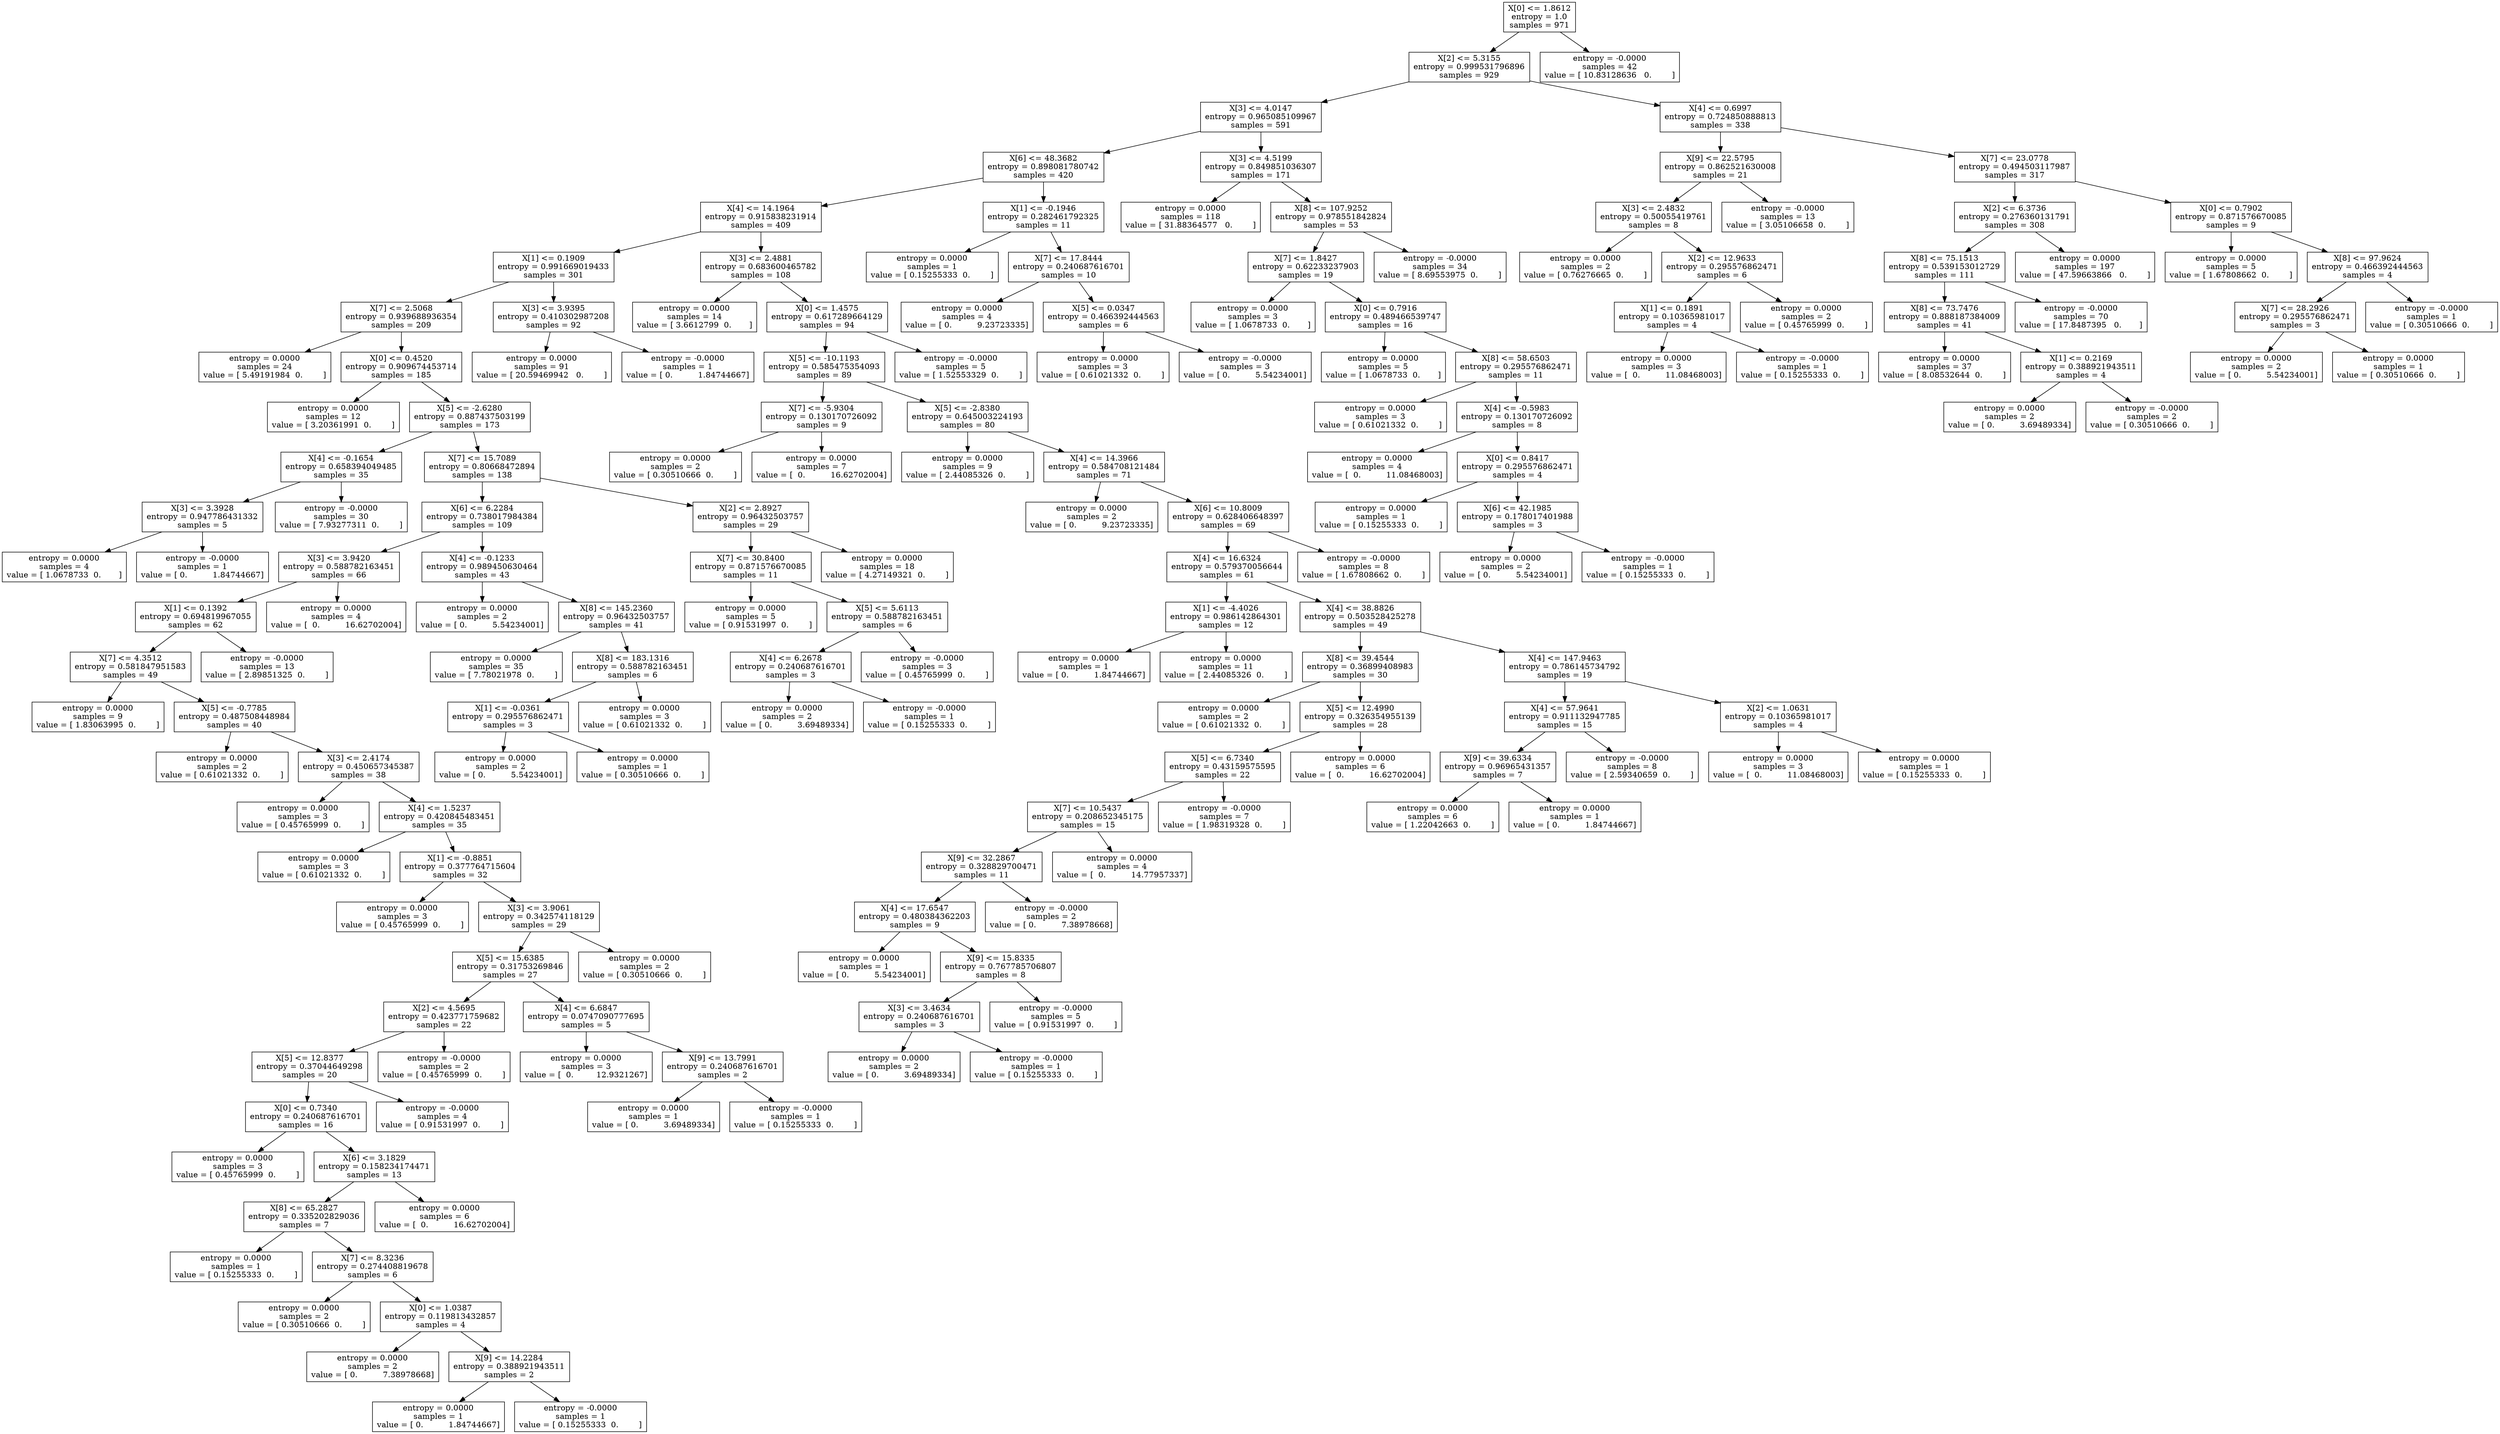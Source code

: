 digraph Tree {
0 [label="X[0] <= 1.8612\nentropy = 1.0\nsamples = 971", shape="box"] ;
1 [label="X[2] <= 5.3155\nentropy = 0.999531796896\nsamples = 929", shape="box"] ;
0 -> 1 ;
2 [label="X[3] <= 4.0147\nentropy = 0.965085109967\nsamples = 591", shape="box"] ;
1 -> 2 ;
3 [label="X[6] <= 48.3682\nentropy = 0.898081780742\nsamples = 420", shape="box"] ;
2 -> 3 ;
4 [label="X[4] <= 14.1964\nentropy = 0.915838231914\nsamples = 409", shape="box"] ;
3 -> 4 ;
5 [label="X[1] <= 0.1909\nentropy = 0.991669019433\nsamples = 301", shape="box"] ;
4 -> 5 ;
6 [label="X[7] <= 2.5068\nentropy = 0.939688936354\nsamples = 209", shape="box"] ;
5 -> 6 ;
7 [label="entropy = 0.0000\nsamples = 24\nvalue = [ 5.49191984  0.        ]", shape="box"] ;
6 -> 7 ;
8 [label="X[0] <= 0.4520\nentropy = 0.909674453714\nsamples = 185", shape="box"] ;
6 -> 8 ;
9 [label="entropy = 0.0000\nsamples = 12\nvalue = [ 3.20361991  0.        ]", shape="box"] ;
8 -> 9 ;
10 [label="X[5] <= -2.6280\nentropy = 0.887437503199\nsamples = 173", shape="box"] ;
8 -> 10 ;
11 [label="X[4] <= -0.1654\nentropy = 0.658394049485\nsamples = 35", shape="box"] ;
10 -> 11 ;
12 [label="X[3] <= 3.3928\nentropy = 0.947786431332\nsamples = 5", shape="box"] ;
11 -> 12 ;
13 [label="entropy = 0.0000\nsamples = 4\nvalue = [ 1.0678733  0.       ]", shape="box"] ;
12 -> 13 ;
14 [label="entropy = -0.0000\nsamples = 1\nvalue = [ 0.          1.84744667]", shape="box"] ;
12 -> 14 ;
15 [label="entropy = -0.0000\nsamples = 30\nvalue = [ 7.93277311  0.        ]", shape="box"] ;
11 -> 15 ;
16 [label="X[7] <= 15.7089\nentropy = 0.80668472894\nsamples = 138", shape="box"] ;
10 -> 16 ;
17 [label="X[6] <= 6.2284\nentropy = 0.738017984384\nsamples = 109", shape="box"] ;
16 -> 17 ;
18 [label="X[3] <= 3.9420\nentropy = 0.588782163451\nsamples = 66", shape="box"] ;
17 -> 18 ;
19 [label="X[1] <= 0.1392\nentropy = 0.694819967055\nsamples = 62", shape="box"] ;
18 -> 19 ;
20 [label="X[7] <= 4.3512\nentropy = 0.581847951583\nsamples = 49", shape="box"] ;
19 -> 20 ;
21 [label="entropy = 0.0000\nsamples = 9\nvalue = [ 1.83063995  0.        ]", shape="box"] ;
20 -> 21 ;
22 [label="X[5] <= -0.7785\nentropy = 0.487508448984\nsamples = 40", shape="box"] ;
20 -> 22 ;
23 [label="entropy = 0.0000\nsamples = 2\nvalue = [ 0.61021332  0.        ]", shape="box"] ;
22 -> 23 ;
24 [label="X[3] <= 2.4174\nentropy = 0.450657345387\nsamples = 38", shape="box"] ;
22 -> 24 ;
25 [label="entropy = 0.0000\nsamples = 3\nvalue = [ 0.45765999  0.        ]", shape="box"] ;
24 -> 25 ;
26 [label="X[4] <= 1.5237\nentropy = 0.420845483451\nsamples = 35", shape="box"] ;
24 -> 26 ;
27 [label="entropy = 0.0000\nsamples = 3\nvalue = [ 0.61021332  0.        ]", shape="box"] ;
26 -> 27 ;
28 [label="X[1] <= -0.8851\nentropy = 0.377764715604\nsamples = 32", shape="box"] ;
26 -> 28 ;
29 [label="entropy = 0.0000\nsamples = 3\nvalue = [ 0.45765999  0.        ]", shape="box"] ;
28 -> 29 ;
30 [label="X[3] <= 3.9061\nentropy = 0.342574118129\nsamples = 29", shape="box"] ;
28 -> 30 ;
31 [label="X[5] <= 15.6385\nentropy = 0.31753269846\nsamples = 27", shape="box"] ;
30 -> 31 ;
32 [label="X[2] <= 4.5695\nentropy = 0.423771759682\nsamples = 22", shape="box"] ;
31 -> 32 ;
33 [label="X[5] <= 12.8377\nentropy = 0.37044649298\nsamples = 20", shape="box"] ;
32 -> 33 ;
34 [label="X[0] <= 0.7340\nentropy = 0.240687616701\nsamples = 16", shape="box"] ;
33 -> 34 ;
35 [label="entropy = 0.0000\nsamples = 3\nvalue = [ 0.45765999  0.        ]", shape="box"] ;
34 -> 35 ;
36 [label="X[6] <= 3.1829\nentropy = 0.158234174471\nsamples = 13", shape="box"] ;
34 -> 36 ;
37 [label="X[8] <= 65.2827\nentropy = 0.335202829036\nsamples = 7", shape="box"] ;
36 -> 37 ;
38 [label="entropy = 0.0000\nsamples = 1\nvalue = [ 0.15255333  0.        ]", shape="box"] ;
37 -> 38 ;
39 [label="X[7] <= 8.3236\nentropy = 0.274408819678\nsamples = 6", shape="box"] ;
37 -> 39 ;
40 [label="entropy = 0.0000\nsamples = 2\nvalue = [ 0.30510666  0.        ]", shape="box"] ;
39 -> 40 ;
41 [label="X[0] <= 1.0387\nentropy = 0.119813432857\nsamples = 4", shape="box"] ;
39 -> 41 ;
42 [label="entropy = 0.0000\nsamples = 2\nvalue = [ 0.          7.38978668]", shape="box"] ;
41 -> 42 ;
43 [label="X[9] <= 14.2284\nentropy = 0.388921943511\nsamples = 2", shape="box"] ;
41 -> 43 ;
44 [label="entropy = 0.0000\nsamples = 1\nvalue = [ 0.          1.84744667]", shape="box"] ;
43 -> 44 ;
45 [label="entropy = -0.0000\nsamples = 1\nvalue = [ 0.15255333  0.        ]", shape="box"] ;
43 -> 45 ;
46 [label="entropy = 0.0000\nsamples = 6\nvalue = [  0.          16.62702004]", shape="box"] ;
36 -> 46 ;
47 [label="entropy = -0.0000\nsamples = 4\nvalue = [ 0.91531997  0.        ]", shape="box"] ;
33 -> 47 ;
48 [label="entropy = -0.0000\nsamples = 2\nvalue = [ 0.45765999  0.        ]", shape="box"] ;
32 -> 48 ;
49 [label="X[4] <= 6.6847\nentropy = 0.0747090777695\nsamples = 5", shape="box"] ;
31 -> 49 ;
50 [label="entropy = 0.0000\nsamples = 3\nvalue = [  0.         12.9321267]", shape="box"] ;
49 -> 50 ;
51 [label="X[9] <= 13.7991\nentropy = 0.240687616701\nsamples = 2", shape="box"] ;
49 -> 51 ;
52 [label="entropy = 0.0000\nsamples = 1\nvalue = [ 0.          3.69489334]", shape="box"] ;
51 -> 52 ;
53 [label="entropy = -0.0000\nsamples = 1\nvalue = [ 0.15255333  0.        ]", shape="box"] ;
51 -> 53 ;
54 [label="entropy = 0.0000\nsamples = 2\nvalue = [ 0.30510666  0.        ]", shape="box"] ;
30 -> 54 ;
55 [label="entropy = -0.0000\nsamples = 13\nvalue = [ 2.89851325  0.        ]", shape="box"] ;
19 -> 55 ;
56 [label="entropy = 0.0000\nsamples = 4\nvalue = [  0.          16.62702004]", shape="box"] ;
18 -> 56 ;
57 [label="X[4] <= -0.1233\nentropy = 0.989450630464\nsamples = 43", shape="box"] ;
17 -> 57 ;
58 [label="entropy = 0.0000\nsamples = 2\nvalue = [ 0.          5.54234001]", shape="box"] ;
57 -> 58 ;
59 [label="X[8] <= 145.2360\nentropy = 0.96432503757\nsamples = 41", shape="box"] ;
57 -> 59 ;
60 [label="entropy = 0.0000\nsamples = 35\nvalue = [ 7.78021978  0.        ]", shape="box"] ;
59 -> 60 ;
61 [label="X[8] <= 183.1316\nentropy = 0.588782163451\nsamples = 6", shape="box"] ;
59 -> 61 ;
62 [label="X[1] <= -0.0361\nentropy = 0.295576862471\nsamples = 3", shape="box"] ;
61 -> 62 ;
63 [label="entropy = 0.0000\nsamples = 2\nvalue = [ 0.          5.54234001]", shape="box"] ;
62 -> 63 ;
64 [label="entropy = 0.0000\nsamples = 1\nvalue = [ 0.30510666  0.        ]", shape="box"] ;
62 -> 64 ;
65 [label="entropy = 0.0000\nsamples = 3\nvalue = [ 0.61021332  0.        ]", shape="box"] ;
61 -> 65 ;
66 [label="X[2] <= 2.8927\nentropy = 0.96432503757\nsamples = 29", shape="box"] ;
16 -> 66 ;
67 [label="X[7] <= 30.8400\nentropy = 0.871576670085\nsamples = 11", shape="box"] ;
66 -> 67 ;
68 [label="entropy = 0.0000\nsamples = 5\nvalue = [ 0.91531997  0.        ]", shape="box"] ;
67 -> 68 ;
69 [label="X[5] <= 5.6113\nentropy = 0.588782163451\nsamples = 6", shape="box"] ;
67 -> 69 ;
70 [label="X[4] <= 6.2678\nentropy = 0.240687616701\nsamples = 3", shape="box"] ;
69 -> 70 ;
71 [label="entropy = 0.0000\nsamples = 2\nvalue = [ 0.          3.69489334]", shape="box"] ;
70 -> 71 ;
72 [label="entropy = -0.0000\nsamples = 1\nvalue = [ 0.15255333  0.        ]", shape="box"] ;
70 -> 72 ;
73 [label="entropy = -0.0000\nsamples = 3\nvalue = [ 0.45765999  0.        ]", shape="box"] ;
69 -> 73 ;
74 [label="entropy = 0.0000\nsamples = 18\nvalue = [ 4.27149321  0.        ]", shape="box"] ;
66 -> 74 ;
75 [label="X[3] <= 3.9395\nentropy = 0.410302987208\nsamples = 92", shape="box"] ;
5 -> 75 ;
76 [label="entropy = 0.0000\nsamples = 91\nvalue = [ 20.59469942   0.        ]", shape="box"] ;
75 -> 76 ;
77 [label="entropy = -0.0000\nsamples = 1\nvalue = [ 0.          1.84744667]", shape="box"] ;
75 -> 77 ;
78 [label="X[3] <= 2.4881\nentropy = 0.683600465782\nsamples = 108", shape="box"] ;
4 -> 78 ;
79 [label="entropy = 0.0000\nsamples = 14\nvalue = [ 3.6612799  0.       ]", shape="box"] ;
78 -> 79 ;
80 [label="X[0] <= 1.4575\nentropy = 0.617289664129\nsamples = 94", shape="box"] ;
78 -> 80 ;
81 [label="X[5] <= -10.1193\nentropy = 0.585475354093\nsamples = 89", shape="box"] ;
80 -> 81 ;
82 [label="X[7] <= -5.9304\nentropy = 0.130170726092\nsamples = 9", shape="box"] ;
81 -> 82 ;
83 [label="entropy = 0.0000\nsamples = 2\nvalue = [ 0.30510666  0.        ]", shape="box"] ;
82 -> 83 ;
84 [label="entropy = 0.0000\nsamples = 7\nvalue = [  0.          16.62702004]", shape="box"] ;
82 -> 84 ;
85 [label="X[5] <= -2.8380\nentropy = 0.645003224193\nsamples = 80", shape="box"] ;
81 -> 85 ;
86 [label="entropy = 0.0000\nsamples = 9\nvalue = [ 2.44085326  0.        ]", shape="box"] ;
85 -> 86 ;
87 [label="X[4] <= 14.3966\nentropy = 0.584708121484\nsamples = 71", shape="box"] ;
85 -> 87 ;
88 [label="entropy = 0.0000\nsamples = 2\nvalue = [ 0.          9.23723335]", shape="box"] ;
87 -> 88 ;
89 [label="X[6] <= 10.8009\nentropy = 0.628406648397\nsamples = 69", shape="box"] ;
87 -> 89 ;
90 [label="X[4] <= 16.6324\nentropy = 0.579370056644\nsamples = 61", shape="box"] ;
89 -> 90 ;
91 [label="X[1] <= -4.4026\nentropy = 0.986142864301\nsamples = 12", shape="box"] ;
90 -> 91 ;
92 [label="entropy = 0.0000\nsamples = 1\nvalue = [ 0.          1.84744667]", shape="box"] ;
91 -> 92 ;
93 [label="entropy = 0.0000\nsamples = 11\nvalue = [ 2.44085326  0.        ]", shape="box"] ;
91 -> 93 ;
94 [label="X[4] <= 38.8826\nentropy = 0.503528425278\nsamples = 49", shape="box"] ;
90 -> 94 ;
95 [label="X[8] <= 39.4544\nentropy = 0.36899408983\nsamples = 30", shape="box"] ;
94 -> 95 ;
96 [label="entropy = 0.0000\nsamples = 2\nvalue = [ 0.61021332  0.        ]", shape="box"] ;
95 -> 96 ;
97 [label="X[5] <= 12.4990\nentropy = 0.326354955139\nsamples = 28", shape="box"] ;
95 -> 97 ;
98 [label="X[5] <= 6.7340\nentropy = 0.43159575595\nsamples = 22", shape="box"] ;
97 -> 98 ;
99 [label="X[7] <= 10.5437\nentropy = 0.208652345175\nsamples = 15", shape="box"] ;
98 -> 99 ;
100 [label="X[9] <= 32.2867\nentropy = 0.328829700471\nsamples = 11", shape="box"] ;
99 -> 100 ;
101 [label="X[4] <= 17.6547\nentropy = 0.480384362203\nsamples = 9", shape="box"] ;
100 -> 101 ;
102 [label="entropy = 0.0000\nsamples = 1\nvalue = [ 0.          5.54234001]", shape="box"] ;
101 -> 102 ;
103 [label="X[9] <= 15.8335\nentropy = 0.767785706807\nsamples = 8", shape="box"] ;
101 -> 103 ;
104 [label="X[3] <= 3.4634\nentropy = 0.240687616701\nsamples = 3", shape="box"] ;
103 -> 104 ;
105 [label="entropy = 0.0000\nsamples = 2\nvalue = [ 0.          3.69489334]", shape="box"] ;
104 -> 105 ;
106 [label="entropy = -0.0000\nsamples = 1\nvalue = [ 0.15255333  0.        ]", shape="box"] ;
104 -> 106 ;
107 [label="entropy = -0.0000\nsamples = 5\nvalue = [ 0.91531997  0.        ]", shape="box"] ;
103 -> 107 ;
108 [label="entropy = -0.0000\nsamples = 2\nvalue = [ 0.          7.38978668]", shape="box"] ;
100 -> 108 ;
109 [label="entropy = 0.0000\nsamples = 4\nvalue = [  0.          14.77957337]", shape="box"] ;
99 -> 109 ;
110 [label="entropy = -0.0000\nsamples = 7\nvalue = [ 1.98319328  0.        ]", shape="box"] ;
98 -> 110 ;
111 [label="entropy = 0.0000\nsamples = 6\nvalue = [  0.          16.62702004]", shape="box"] ;
97 -> 111 ;
112 [label="X[4] <= 147.9463\nentropy = 0.786145734792\nsamples = 19", shape="box"] ;
94 -> 112 ;
113 [label="X[4] <= 57.9641\nentropy = 0.911132947785\nsamples = 15", shape="box"] ;
112 -> 113 ;
114 [label="X[9] <= 39.6334\nentropy = 0.96965431357\nsamples = 7", shape="box"] ;
113 -> 114 ;
115 [label="entropy = 0.0000\nsamples = 6\nvalue = [ 1.22042663  0.        ]", shape="box"] ;
114 -> 115 ;
116 [label="entropy = 0.0000\nsamples = 1\nvalue = [ 0.          1.84744667]", shape="box"] ;
114 -> 116 ;
117 [label="entropy = -0.0000\nsamples = 8\nvalue = [ 2.59340659  0.        ]", shape="box"] ;
113 -> 117 ;
118 [label="X[2] <= 1.0631\nentropy = 0.10365981017\nsamples = 4", shape="box"] ;
112 -> 118 ;
119 [label="entropy = 0.0000\nsamples = 3\nvalue = [  0.          11.08468003]", shape="box"] ;
118 -> 119 ;
120 [label="entropy = 0.0000\nsamples = 1\nvalue = [ 0.15255333  0.        ]", shape="box"] ;
118 -> 120 ;
121 [label="entropy = -0.0000\nsamples = 8\nvalue = [ 1.67808662  0.        ]", shape="box"] ;
89 -> 121 ;
122 [label="entropy = -0.0000\nsamples = 5\nvalue = [ 1.52553329  0.        ]", shape="box"] ;
80 -> 122 ;
123 [label="X[1] <= -0.1946\nentropy = 0.282461792325\nsamples = 11", shape="box"] ;
3 -> 123 ;
124 [label="entropy = 0.0000\nsamples = 1\nvalue = [ 0.15255333  0.        ]", shape="box"] ;
123 -> 124 ;
125 [label="X[7] <= 17.8444\nentropy = 0.240687616701\nsamples = 10", shape="box"] ;
123 -> 125 ;
126 [label="entropy = 0.0000\nsamples = 4\nvalue = [ 0.          9.23723335]", shape="box"] ;
125 -> 126 ;
127 [label="X[5] <= 0.0347\nentropy = 0.466392444563\nsamples = 6", shape="box"] ;
125 -> 127 ;
128 [label="entropy = 0.0000\nsamples = 3\nvalue = [ 0.61021332  0.        ]", shape="box"] ;
127 -> 128 ;
129 [label="entropy = -0.0000\nsamples = 3\nvalue = [ 0.          5.54234001]", shape="box"] ;
127 -> 129 ;
130 [label="X[3] <= 4.5199\nentropy = 0.849851036307\nsamples = 171", shape="box"] ;
2 -> 130 ;
131 [label="entropy = 0.0000\nsamples = 118\nvalue = [ 31.88364577   0.        ]", shape="box"] ;
130 -> 131 ;
132 [label="X[8] <= 107.9252\nentropy = 0.978551842824\nsamples = 53", shape="box"] ;
130 -> 132 ;
133 [label="X[7] <= 1.8427\nentropy = 0.62233237903\nsamples = 19", shape="box"] ;
132 -> 133 ;
134 [label="entropy = 0.0000\nsamples = 3\nvalue = [ 1.0678733  0.       ]", shape="box"] ;
133 -> 134 ;
135 [label="X[0] <= 0.7916\nentropy = 0.489466539747\nsamples = 16", shape="box"] ;
133 -> 135 ;
136 [label="entropy = 0.0000\nsamples = 5\nvalue = [ 1.0678733  0.       ]", shape="box"] ;
135 -> 136 ;
137 [label="X[8] <= 58.6503\nentropy = 0.295576862471\nsamples = 11", shape="box"] ;
135 -> 137 ;
138 [label="entropy = 0.0000\nsamples = 3\nvalue = [ 0.61021332  0.        ]", shape="box"] ;
137 -> 138 ;
139 [label="X[4] <= -0.5983\nentropy = 0.130170726092\nsamples = 8", shape="box"] ;
137 -> 139 ;
140 [label="entropy = 0.0000\nsamples = 4\nvalue = [  0.          11.08468003]", shape="box"] ;
139 -> 140 ;
141 [label="X[0] <= 0.8417\nentropy = 0.295576862471\nsamples = 4", shape="box"] ;
139 -> 141 ;
142 [label="entropy = 0.0000\nsamples = 1\nvalue = [ 0.15255333  0.        ]", shape="box"] ;
141 -> 142 ;
143 [label="X[6] <= 42.1985\nentropy = 0.178017401988\nsamples = 3", shape="box"] ;
141 -> 143 ;
144 [label="entropy = 0.0000\nsamples = 2\nvalue = [ 0.          5.54234001]", shape="box"] ;
143 -> 144 ;
145 [label="entropy = -0.0000\nsamples = 1\nvalue = [ 0.15255333  0.        ]", shape="box"] ;
143 -> 145 ;
146 [label="entropy = -0.0000\nsamples = 34\nvalue = [ 8.69553975  0.        ]", shape="box"] ;
132 -> 146 ;
147 [label="X[4] <= 0.6997\nentropy = 0.724850888813\nsamples = 338", shape="box"] ;
1 -> 147 ;
148 [label="X[9] <= 22.5795\nentropy = 0.862521630008\nsamples = 21", shape="box"] ;
147 -> 148 ;
149 [label="X[3] <= 2.4832\nentropy = 0.50055419761\nsamples = 8", shape="box"] ;
148 -> 149 ;
150 [label="entropy = 0.0000\nsamples = 2\nvalue = [ 0.76276665  0.        ]", shape="box"] ;
149 -> 150 ;
151 [label="X[2] <= 12.9633\nentropy = 0.295576862471\nsamples = 6", shape="box"] ;
149 -> 151 ;
152 [label="X[1] <= 0.1891\nentropy = 0.10365981017\nsamples = 4", shape="box"] ;
151 -> 152 ;
153 [label="entropy = 0.0000\nsamples = 3\nvalue = [  0.          11.08468003]", shape="box"] ;
152 -> 153 ;
154 [label="entropy = -0.0000\nsamples = 1\nvalue = [ 0.15255333  0.        ]", shape="box"] ;
152 -> 154 ;
155 [label="entropy = 0.0000\nsamples = 2\nvalue = [ 0.45765999  0.        ]", shape="box"] ;
151 -> 155 ;
156 [label="entropy = -0.0000\nsamples = 13\nvalue = [ 3.05106658  0.        ]", shape="box"] ;
148 -> 156 ;
157 [label="X[7] <= 23.0778\nentropy = 0.494503117987\nsamples = 317", shape="box"] ;
147 -> 157 ;
158 [label="X[2] <= 6.3736\nentropy = 0.276360131791\nsamples = 308", shape="box"] ;
157 -> 158 ;
159 [label="X[8] <= 75.1513\nentropy = 0.539153012729\nsamples = 111", shape="box"] ;
158 -> 159 ;
160 [label="X[8] <= 73.7476\nentropy = 0.888187384009\nsamples = 41", shape="box"] ;
159 -> 160 ;
161 [label="entropy = 0.0000\nsamples = 37\nvalue = [ 8.08532644  0.        ]", shape="box"] ;
160 -> 161 ;
162 [label="X[1] <= 0.2169\nentropy = 0.388921943511\nsamples = 4", shape="box"] ;
160 -> 162 ;
163 [label="entropy = 0.0000\nsamples = 2\nvalue = [ 0.          3.69489334]", shape="box"] ;
162 -> 163 ;
164 [label="entropy = -0.0000\nsamples = 2\nvalue = [ 0.30510666  0.        ]", shape="box"] ;
162 -> 164 ;
165 [label="entropy = -0.0000\nsamples = 70\nvalue = [ 17.8487395   0.       ]", shape="box"] ;
159 -> 165 ;
166 [label="entropy = 0.0000\nsamples = 197\nvalue = [ 47.59663866   0.        ]", shape="box"] ;
158 -> 166 ;
167 [label="X[0] <= 0.7902\nentropy = 0.871576670085\nsamples = 9", shape="box"] ;
157 -> 167 ;
168 [label="entropy = 0.0000\nsamples = 5\nvalue = [ 1.67808662  0.        ]", shape="box"] ;
167 -> 168 ;
169 [label="X[8] <= 97.9624\nentropy = 0.466392444563\nsamples = 4", shape="box"] ;
167 -> 169 ;
170 [label="X[7] <= 28.2926\nentropy = 0.295576862471\nsamples = 3", shape="box"] ;
169 -> 170 ;
171 [label="entropy = 0.0000\nsamples = 2\nvalue = [ 0.          5.54234001]", shape="box"] ;
170 -> 171 ;
172 [label="entropy = 0.0000\nsamples = 1\nvalue = [ 0.30510666  0.        ]", shape="box"] ;
170 -> 172 ;
173 [label="entropy = -0.0000\nsamples = 1\nvalue = [ 0.30510666  0.        ]", shape="box"] ;
169 -> 173 ;
174 [label="entropy = -0.0000\nsamples = 42\nvalue = [ 10.83128636   0.        ]", shape="box"] ;
0 -> 174 ;
}